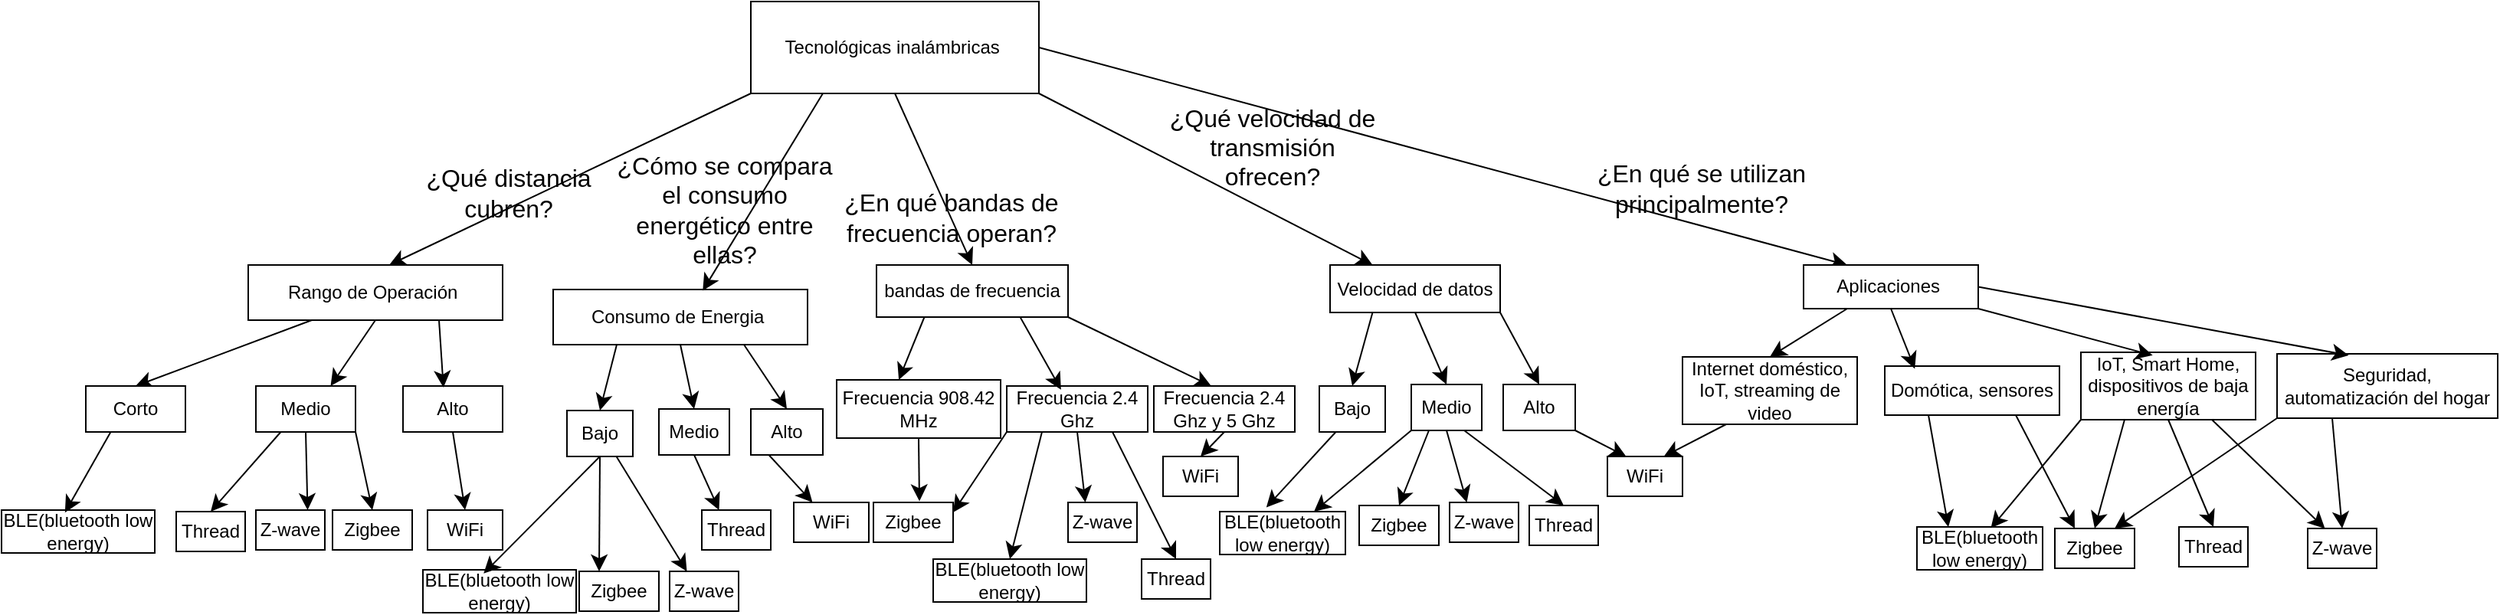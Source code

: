 <mxfile version="24.7.6">
  <diagram name="Página-1" id="nQ5frLMZB072RI-RVfBC">
    <mxGraphModel dx="2035" dy="1114" grid="0" gridSize="10" guides="1" tooltips="1" connect="1" arrows="1" fold="1" page="0" pageScale="1" pageWidth="827" pageHeight="1169" math="0" shadow="0">
      <root>
        <mxCell id="0" />
        <mxCell id="1" parent="0" />
        <mxCell id="WZ__nqTGkrmHNu5aUQmP-93" style="edgeStyle=none;curved=1;rounded=0;orthogonalLoop=1;jettySize=auto;html=1;exitX=0.5;exitY=1;exitDx=0;exitDy=0;entryX=0.5;entryY=0;entryDx=0;entryDy=0;fontSize=12;startSize=8;endSize=8;" edge="1" parent="1" source="Y4OYe7Mp_iKTlkomWmUW-1" target="WZ__nqTGkrmHNu5aUQmP-92">
          <mxGeometry relative="1" as="geometry" />
        </mxCell>
        <mxCell id="WZ__nqTGkrmHNu5aUQmP-99" style="edgeStyle=none;curved=1;rounded=0;orthogonalLoop=1;jettySize=auto;html=1;exitX=1;exitY=1;exitDx=0;exitDy=0;entryX=0.25;entryY=0;entryDx=0;entryDy=0;fontSize=12;startSize=8;endSize=8;" edge="1" parent="1" source="Y4OYe7Mp_iKTlkomWmUW-1" target="WZ__nqTGkrmHNu5aUQmP-98">
          <mxGeometry relative="1" as="geometry" />
        </mxCell>
        <mxCell id="WZ__nqTGkrmHNu5aUQmP-136" style="edgeStyle=none;curved=1;rounded=0;orthogonalLoop=1;jettySize=auto;html=1;exitX=1;exitY=0.5;exitDx=0;exitDy=0;entryX=0.25;entryY=0;entryDx=0;entryDy=0;fontSize=12;startSize=8;endSize=8;" edge="1" parent="1" source="Y4OYe7Mp_iKTlkomWmUW-1" target="WZ__nqTGkrmHNu5aUQmP-135">
          <mxGeometry relative="1" as="geometry" />
        </mxCell>
        <mxCell id="Y4OYe7Mp_iKTlkomWmUW-1" value="Tecnológicas inalámbricas&amp;nbsp;" style="rounded=0;whiteSpace=wrap;html=1;" parent="1" vertex="1">
          <mxGeometry x="-16" y="-101" width="188" height="60" as="geometry" />
        </mxCell>
        <mxCell id="WZ__nqTGkrmHNu5aUQmP-78" style="edgeStyle=none;curved=1;rounded=0;orthogonalLoop=1;jettySize=auto;html=1;exitX=0.25;exitY=1;exitDx=0;exitDy=0;entryX=0.5;entryY=0;entryDx=0;entryDy=0;fontSize=12;startSize=8;endSize=8;" edge="1" parent="1" source="Y4OYe7Mp_iKTlkomWmUW-15" target="WZ__nqTGkrmHNu5aUQmP-75">
          <mxGeometry relative="1" as="geometry" />
        </mxCell>
        <mxCell id="WZ__nqTGkrmHNu5aUQmP-79" style="edgeStyle=none;curved=1;rounded=0;orthogonalLoop=1;jettySize=auto;html=1;exitX=0.5;exitY=1;exitDx=0;exitDy=0;entryX=0.5;entryY=0;entryDx=0;entryDy=0;fontSize=12;startSize=8;endSize=8;" edge="1" parent="1" source="Y4OYe7Mp_iKTlkomWmUW-15" target="WZ__nqTGkrmHNu5aUQmP-76">
          <mxGeometry relative="1" as="geometry" />
        </mxCell>
        <mxCell id="WZ__nqTGkrmHNu5aUQmP-80" style="edgeStyle=none;curved=1;rounded=0;orthogonalLoop=1;jettySize=auto;html=1;exitX=0.75;exitY=1;exitDx=0;exitDy=0;entryX=0.5;entryY=0;entryDx=0;entryDy=0;fontSize=12;startSize=8;endSize=8;" edge="1" parent="1" source="Y4OYe7Mp_iKTlkomWmUW-15" target="WZ__nqTGkrmHNu5aUQmP-77">
          <mxGeometry relative="1" as="geometry" />
        </mxCell>
        <mxCell id="Y4OYe7Mp_iKTlkomWmUW-15" value="Consumo de Energia&amp;nbsp;" style="rounded=0;whiteSpace=wrap;html=1;" parent="1" vertex="1">
          <mxGeometry x="-145" y="87" width="166" height="36" as="geometry" />
        </mxCell>
        <mxCell id="WZ__nqTGkrmHNu5aUQmP-62" style="edgeStyle=none;curved=1;rounded=0;orthogonalLoop=1;jettySize=auto;html=1;exitX=0.25;exitY=1;exitDx=0;exitDy=0;entryX=0.5;entryY=0;entryDx=0;entryDy=0;fontSize=12;startSize=8;endSize=8;" edge="1" parent="1" source="WZ__nqTGkrmHNu5aUQmP-30" target="WZ__nqTGkrmHNu5aUQmP-58">
          <mxGeometry relative="1" as="geometry" />
        </mxCell>
        <mxCell id="WZ__nqTGkrmHNu5aUQmP-63" style="edgeStyle=none;curved=1;rounded=0;orthogonalLoop=1;jettySize=auto;html=1;exitX=0.5;exitY=1;exitDx=0;exitDy=0;entryX=0.75;entryY=0;entryDx=0;entryDy=0;fontSize=12;startSize=8;endSize=8;" edge="1" parent="1" source="WZ__nqTGkrmHNu5aUQmP-30" target="WZ__nqTGkrmHNu5aUQmP-59">
          <mxGeometry relative="1" as="geometry" />
        </mxCell>
        <mxCell id="WZ__nqTGkrmHNu5aUQmP-30" value="Rango de Operación&amp;nbsp;" style="rounded=0;whiteSpace=wrap;html=1;" vertex="1" parent="1">
          <mxGeometry x="-344" y="71" width="166" height="36" as="geometry" />
        </mxCell>
        <mxCell id="WZ__nqTGkrmHNu5aUQmP-45" style="edgeStyle=none;curved=1;rounded=0;orthogonalLoop=1;jettySize=auto;html=1;exitX=0;exitY=1;exitDx=0;exitDy=0;entryX=0.554;entryY=0;entryDx=0;entryDy=0;entryPerimeter=0;fontSize=12;startSize=8;endSize=8;" edge="1" parent="1" source="Y4OYe7Mp_iKTlkomWmUW-1" target="WZ__nqTGkrmHNu5aUQmP-30">
          <mxGeometry relative="1" as="geometry" />
        </mxCell>
        <mxCell id="WZ__nqTGkrmHNu5aUQmP-46" style="edgeStyle=none;curved=1;rounded=0;orthogonalLoop=1;jettySize=auto;html=1;exitX=0.25;exitY=1;exitDx=0;exitDy=0;entryX=0.588;entryY=0.022;entryDx=0;entryDy=0;entryPerimeter=0;fontSize=12;startSize=8;endSize=8;" edge="1" parent="1" source="Y4OYe7Mp_iKTlkomWmUW-1" target="Y4OYe7Mp_iKTlkomWmUW-15">
          <mxGeometry relative="1" as="geometry" />
        </mxCell>
        <mxCell id="WZ__nqTGkrmHNu5aUQmP-114" style="edgeStyle=none;curved=1;rounded=0;orthogonalLoop=1;jettySize=auto;html=1;exitX=0.25;exitY=1;exitDx=0;exitDy=0;entryX=0.5;entryY=0;entryDx=0;entryDy=0;fontSize=12;startSize=8;endSize=8;" edge="1" parent="1" source="WZ__nqTGkrmHNu5aUQmP-49" target="WZ__nqTGkrmHNu5aUQmP-111">
          <mxGeometry relative="1" as="geometry" />
        </mxCell>
        <mxCell id="WZ__nqTGkrmHNu5aUQmP-115" style="edgeStyle=none;curved=1;rounded=0;orthogonalLoop=1;jettySize=auto;html=1;exitX=0.5;exitY=1;exitDx=0;exitDy=0;entryX=0.25;entryY=0;entryDx=0;entryDy=0;fontSize=12;startSize=8;endSize=8;" edge="1" parent="1" source="WZ__nqTGkrmHNu5aUQmP-49" target="WZ__nqTGkrmHNu5aUQmP-109">
          <mxGeometry relative="1" as="geometry" />
        </mxCell>
        <mxCell id="WZ__nqTGkrmHNu5aUQmP-116" style="edgeStyle=none;curved=1;rounded=0;orthogonalLoop=1;jettySize=auto;html=1;exitX=0.75;exitY=1;exitDx=0;exitDy=0;entryX=0.5;entryY=0;entryDx=0;entryDy=0;fontSize=12;startSize=8;endSize=8;" edge="1" parent="1" source="WZ__nqTGkrmHNu5aUQmP-49" target="WZ__nqTGkrmHNu5aUQmP-110">
          <mxGeometry relative="1" as="geometry" />
        </mxCell>
        <mxCell id="WZ__nqTGkrmHNu5aUQmP-161" style="edgeStyle=none;curved=1;rounded=0;orthogonalLoop=1;jettySize=auto;html=1;exitX=0;exitY=1;exitDx=0;exitDy=0;entryX=1;entryY=0.25;entryDx=0;entryDy=0;fontSize=12;startSize=8;endSize=8;" edge="1" parent="1" source="WZ__nqTGkrmHNu5aUQmP-49" target="WZ__nqTGkrmHNu5aUQmP-108">
          <mxGeometry relative="1" as="geometry" />
        </mxCell>
        <mxCell id="WZ__nqTGkrmHNu5aUQmP-49" value="Frecuencia 2.4 Ghz" style="rounded=0;whiteSpace=wrap;html=1;" vertex="1" parent="1">
          <mxGeometry x="151" y="150" width="92" height="30" as="geometry" />
        </mxCell>
        <mxCell id="WZ__nqTGkrmHNu5aUQmP-113" style="edgeStyle=none;curved=1;rounded=0;orthogonalLoop=1;jettySize=auto;html=1;exitX=0.5;exitY=1;exitDx=0;exitDy=0;fontSize=12;startSize=8;endSize=8;" edge="1" parent="1" source="WZ__nqTGkrmHNu5aUQmP-50">
          <mxGeometry relative="1" as="geometry">
            <mxPoint x="94" y="225.2" as="targetPoint" />
          </mxGeometry>
        </mxCell>
        <mxCell id="WZ__nqTGkrmHNu5aUQmP-50" value="Frecuencia&amp;nbsp;908.42 MHz" style="rounded=0;whiteSpace=wrap;html=1;" vertex="1" parent="1">
          <mxGeometry x="40" y="146" width="107" height="38" as="geometry" />
        </mxCell>
        <mxCell id="WZ__nqTGkrmHNu5aUQmP-58" value="Corto" style="rounded=0;whiteSpace=wrap;html=1;" vertex="1" parent="1">
          <mxGeometry x="-450" y="150" width="65" height="30" as="geometry" />
        </mxCell>
        <mxCell id="WZ__nqTGkrmHNu5aUQmP-71" style="edgeStyle=none;curved=1;rounded=0;orthogonalLoop=1;jettySize=auto;html=1;exitX=0.25;exitY=1;exitDx=0;exitDy=0;entryX=0.5;entryY=0;entryDx=0;entryDy=0;fontSize=12;startSize=8;endSize=8;" edge="1" parent="1" source="WZ__nqTGkrmHNu5aUQmP-59" target="WZ__nqTGkrmHNu5aUQmP-68">
          <mxGeometry relative="1" as="geometry" />
        </mxCell>
        <mxCell id="WZ__nqTGkrmHNu5aUQmP-72" style="edgeStyle=none;curved=1;rounded=0;orthogonalLoop=1;jettySize=auto;html=1;exitX=0.5;exitY=1;exitDx=0;exitDy=0;entryX=0.75;entryY=0;entryDx=0;entryDy=0;fontSize=12;startSize=8;endSize=8;" edge="1" parent="1" source="WZ__nqTGkrmHNu5aUQmP-59" target="WZ__nqTGkrmHNu5aUQmP-67">
          <mxGeometry relative="1" as="geometry" />
        </mxCell>
        <mxCell id="WZ__nqTGkrmHNu5aUQmP-73" style="edgeStyle=none;curved=1;rounded=0;orthogonalLoop=1;jettySize=auto;html=1;exitX=1;exitY=1;exitDx=0;exitDy=0;entryX=0.5;entryY=0;entryDx=0;entryDy=0;fontSize=12;startSize=8;endSize=8;" edge="1" parent="1" source="WZ__nqTGkrmHNu5aUQmP-59" target="WZ__nqTGkrmHNu5aUQmP-66">
          <mxGeometry relative="1" as="geometry" />
        </mxCell>
        <mxCell id="WZ__nqTGkrmHNu5aUQmP-59" value="Medio" style="rounded=0;whiteSpace=wrap;html=1;" vertex="1" parent="1">
          <mxGeometry x="-339" y="150" width="65" height="30" as="geometry" />
        </mxCell>
        <mxCell id="WZ__nqTGkrmHNu5aUQmP-74" style="edgeStyle=none;curved=1;rounded=0;orthogonalLoop=1;jettySize=auto;html=1;exitX=0.5;exitY=1;exitDx=0;exitDy=0;entryX=0.5;entryY=0;entryDx=0;entryDy=0;fontSize=12;startSize=8;endSize=8;" edge="1" parent="1" source="WZ__nqTGkrmHNu5aUQmP-61" target="WZ__nqTGkrmHNu5aUQmP-65">
          <mxGeometry relative="1" as="geometry" />
        </mxCell>
        <mxCell id="WZ__nqTGkrmHNu5aUQmP-61" value="Alto" style="rounded=0;whiteSpace=wrap;html=1;" vertex="1" parent="1">
          <mxGeometry x="-243" y="150" width="65" height="30" as="geometry" />
        </mxCell>
        <mxCell id="WZ__nqTGkrmHNu5aUQmP-64" style="edgeStyle=none;curved=1;rounded=0;orthogonalLoop=1;jettySize=auto;html=1;exitX=0.75;exitY=1;exitDx=0;exitDy=0;entryX=0.406;entryY=0.033;entryDx=0;entryDy=0;entryPerimeter=0;fontSize=12;startSize=8;endSize=8;" edge="1" parent="1" source="WZ__nqTGkrmHNu5aUQmP-30" target="WZ__nqTGkrmHNu5aUQmP-61">
          <mxGeometry relative="1" as="geometry" />
        </mxCell>
        <mxCell id="WZ__nqTGkrmHNu5aUQmP-65" value="WiFi" style="rounded=0;whiteSpace=wrap;html=1;" vertex="1" parent="1">
          <mxGeometry x="-227" y="231" width="49" height="26" as="geometry" />
        </mxCell>
        <mxCell id="WZ__nqTGkrmHNu5aUQmP-66" value="Zigbee" style="rounded=0;whiteSpace=wrap;html=1;" vertex="1" parent="1">
          <mxGeometry x="-289" y="231" width="52" height="26" as="geometry" />
        </mxCell>
        <mxCell id="WZ__nqTGkrmHNu5aUQmP-67" value="Z-wave" style="rounded=0;whiteSpace=wrap;html=1;" vertex="1" parent="1">
          <mxGeometry x="-339" y="231" width="45" height="26" as="geometry" />
        </mxCell>
        <mxCell id="WZ__nqTGkrmHNu5aUQmP-68" value="Thread" style="rounded=0;whiteSpace=wrap;html=1;" vertex="1" parent="1">
          <mxGeometry x="-391" y="232" width="45" height="26" as="geometry" />
        </mxCell>
        <mxCell id="WZ__nqTGkrmHNu5aUQmP-69" value="BLE(bluetooth low energy)" style="rounded=0;whiteSpace=wrap;html=1;" vertex="1" parent="1">
          <mxGeometry x="-505" y="231" width="100" height="28" as="geometry" />
        </mxCell>
        <mxCell id="WZ__nqTGkrmHNu5aUQmP-70" style="edgeStyle=none;curved=1;rounded=0;orthogonalLoop=1;jettySize=auto;html=1;exitX=0.25;exitY=1;exitDx=0;exitDy=0;entryX=0.414;entryY=0.057;entryDx=0;entryDy=0;entryPerimeter=0;fontSize=12;startSize=8;endSize=8;" edge="1" parent="1" source="WZ__nqTGkrmHNu5aUQmP-58" target="WZ__nqTGkrmHNu5aUQmP-69">
          <mxGeometry relative="1" as="geometry" />
        </mxCell>
        <mxCell id="WZ__nqTGkrmHNu5aUQmP-87" style="edgeStyle=none;curved=1;rounded=0;orthogonalLoop=1;jettySize=auto;html=1;exitX=0.5;exitY=1;exitDx=0;exitDy=0;entryX=0.25;entryY=0;entryDx=0;entryDy=0;fontSize=12;startSize=8;endSize=8;" edge="1" parent="1" source="WZ__nqTGkrmHNu5aUQmP-75" target="WZ__nqTGkrmHNu5aUQmP-82">
          <mxGeometry relative="1" as="geometry" />
        </mxCell>
        <mxCell id="WZ__nqTGkrmHNu5aUQmP-90" style="edgeStyle=none;curved=1;rounded=0;orthogonalLoop=1;jettySize=auto;html=1;exitX=0.75;exitY=1;exitDx=0;exitDy=0;entryX=0.25;entryY=0;entryDx=0;entryDy=0;fontSize=12;startSize=8;endSize=8;" edge="1" parent="1" source="WZ__nqTGkrmHNu5aUQmP-75" target="WZ__nqTGkrmHNu5aUQmP-83">
          <mxGeometry relative="1" as="geometry" />
        </mxCell>
        <mxCell id="WZ__nqTGkrmHNu5aUQmP-75" value="Bajo" style="rounded=0;whiteSpace=wrap;html=1;" vertex="1" parent="1">
          <mxGeometry x="-136" y="166" width="43" height="30" as="geometry" />
        </mxCell>
        <mxCell id="WZ__nqTGkrmHNu5aUQmP-89" style="edgeStyle=none;curved=1;rounded=0;orthogonalLoop=1;jettySize=auto;html=1;exitX=0.5;exitY=1;exitDx=0;exitDy=0;entryX=0.25;entryY=0;entryDx=0;entryDy=0;fontSize=12;startSize=8;endSize=8;" edge="1" parent="1" source="WZ__nqTGkrmHNu5aUQmP-76" target="WZ__nqTGkrmHNu5aUQmP-84">
          <mxGeometry relative="1" as="geometry" />
        </mxCell>
        <mxCell id="WZ__nqTGkrmHNu5aUQmP-76" value="Medio" style="rounded=0;whiteSpace=wrap;html=1;" vertex="1" parent="1">
          <mxGeometry x="-76" y="165" width="46" height="30" as="geometry" />
        </mxCell>
        <mxCell id="WZ__nqTGkrmHNu5aUQmP-88" style="edgeStyle=none;curved=1;rounded=0;orthogonalLoop=1;jettySize=auto;html=1;exitX=0.25;exitY=1;exitDx=0;exitDy=0;entryX=0.25;entryY=0;entryDx=0;entryDy=0;fontSize=12;startSize=8;endSize=8;" edge="1" parent="1" source="WZ__nqTGkrmHNu5aUQmP-77" target="WZ__nqTGkrmHNu5aUQmP-81">
          <mxGeometry relative="1" as="geometry" />
        </mxCell>
        <mxCell id="WZ__nqTGkrmHNu5aUQmP-77" value="Alto" style="rounded=0;whiteSpace=wrap;html=1;" vertex="1" parent="1">
          <mxGeometry x="-16" y="165" width="47" height="30" as="geometry" />
        </mxCell>
        <mxCell id="WZ__nqTGkrmHNu5aUQmP-81" value="WiFi" style="rounded=0;whiteSpace=wrap;html=1;" vertex="1" parent="1">
          <mxGeometry x="12" y="226" width="49" height="26" as="geometry" />
        </mxCell>
        <mxCell id="WZ__nqTGkrmHNu5aUQmP-82" value="Zigbee" style="rounded=0;whiteSpace=wrap;html=1;" vertex="1" parent="1">
          <mxGeometry x="-128" y="271" width="52" height="26" as="geometry" />
        </mxCell>
        <mxCell id="WZ__nqTGkrmHNu5aUQmP-83" value="Z-wave" style="rounded=0;whiteSpace=wrap;html=1;" vertex="1" parent="1">
          <mxGeometry x="-69" y="271" width="45" height="26" as="geometry" />
        </mxCell>
        <mxCell id="WZ__nqTGkrmHNu5aUQmP-84" value="Thread" style="rounded=0;whiteSpace=wrap;html=1;" vertex="1" parent="1">
          <mxGeometry x="-48" y="231" width="45" height="26" as="geometry" />
        </mxCell>
        <mxCell id="WZ__nqTGkrmHNu5aUQmP-85" value="BLE(bluetooth low energy)" style="rounded=0;whiteSpace=wrap;html=1;" vertex="1" parent="1">
          <mxGeometry x="-230" y="270" width="100" height="28" as="geometry" />
        </mxCell>
        <mxCell id="WZ__nqTGkrmHNu5aUQmP-86" style="edgeStyle=none;curved=1;rounded=0;orthogonalLoop=1;jettySize=auto;html=1;exitX=0.5;exitY=1;exitDx=0;exitDy=0;entryX=0.396;entryY=0.086;entryDx=0;entryDy=0;entryPerimeter=0;fontSize=12;startSize=8;endSize=8;" edge="1" parent="1" source="WZ__nqTGkrmHNu5aUQmP-75" target="WZ__nqTGkrmHNu5aUQmP-85">
          <mxGeometry relative="1" as="geometry" />
        </mxCell>
        <mxCell id="WZ__nqTGkrmHNu5aUQmP-92" value="bandas de frecuencia" style="rounded=0;whiteSpace=wrap;html=1;" vertex="1" parent="1">
          <mxGeometry x="66" y="71" width="125" height="34" as="geometry" />
        </mxCell>
        <mxCell id="WZ__nqTGkrmHNu5aUQmP-94" style="edgeStyle=none;curved=1;rounded=0;orthogonalLoop=1;jettySize=auto;html=1;exitX=0.25;exitY=1;exitDx=0;exitDy=0;entryX=0.379;entryY=0;entryDx=0;entryDy=0;entryPerimeter=0;fontSize=12;startSize=8;endSize=8;" edge="1" parent="1" source="WZ__nqTGkrmHNu5aUQmP-92" target="WZ__nqTGkrmHNu5aUQmP-50">
          <mxGeometry relative="1" as="geometry" />
        </mxCell>
        <mxCell id="WZ__nqTGkrmHNu5aUQmP-95" style="edgeStyle=none;curved=1;rounded=0;orthogonalLoop=1;jettySize=auto;html=1;exitX=0.75;exitY=1;exitDx=0;exitDy=0;entryX=0.385;entryY=0.08;entryDx=0;entryDy=0;entryPerimeter=0;fontSize=12;startSize=8;endSize=8;" edge="1" parent="1" source="WZ__nqTGkrmHNu5aUQmP-92" target="WZ__nqTGkrmHNu5aUQmP-49">
          <mxGeometry relative="1" as="geometry" />
        </mxCell>
        <mxCell id="WZ__nqTGkrmHNu5aUQmP-117" style="edgeStyle=none;curved=1;rounded=0;orthogonalLoop=1;jettySize=auto;html=1;exitX=0.5;exitY=1;exitDx=0;exitDy=0;entryX=0.5;entryY=0;entryDx=0;entryDy=0;fontSize=12;startSize=8;endSize=8;" edge="1" parent="1" source="WZ__nqTGkrmHNu5aUQmP-96" target="WZ__nqTGkrmHNu5aUQmP-107">
          <mxGeometry relative="1" as="geometry" />
        </mxCell>
        <mxCell id="WZ__nqTGkrmHNu5aUQmP-96" value="Frecuencia 2.4 Ghz y 5 Ghz" style="rounded=0;whiteSpace=wrap;html=1;" vertex="1" parent="1">
          <mxGeometry x="247" y="150" width="92" height="30" as="geometry" />
        </mxCell>
        <mxCell id="WZ__nqTGkrmHNu5aUQmP-97" style="edgeStyle=none;curved=1;rounded=0;orthogonalLoop=1;jettySize=auto;html=1;exitX=1;exitY=1;exitDx=0;exitDy=0;entryX=0.407;entryY=0;entryDx=0;entryDy=0;entryPerimeter=0;fontSize=12;startSize=8;endSize=8;" edge="1" parent="1" source="WZ__nqTGkrmHNu5aUQmP-92" target="WZ__nqTGkrmHNu5aUQmP-96">
          <mxGeometry relative="1" as="geometry" />
        </mxCell>
        <mxCell id="WZ__nqTGkrmHNu5aUQmP-103" style="edgeStyle=none;curved=1;rounded=0;orthogonalLoop=1;jettySize=auto;html=1;exitX=0.25;exitY=1;exitDx=0;exitDy=0;entryX=0.5;entryY=0;entryDx=0;entryDy=0;fontSize=12;startSize=8;endSize=8;" edge="1" parent="1" source="WZ__nqTGkrmHNu5aUQmP-98" target="WZ__nqTGkrmHNu5aUQmP-100">
          <mxGeometry relative="1" as="geometry" />
        </mxCell>
        <mxCell id="WZ__nqTGkrmHNu5aUQmP-104" style="edgeStyle=none;curved=1;rounded=0;orthogonalLoop=1;jettySize=auto;html=1;exitX=0.5;exitY=1;exitDx=0;exitDy=0;entryX=0.5;entryY=0;entryDx=0;entryDy=0;fontSize=12;startSize=8;endSize=8;" edge="1" parent="1" source="WZ__nqTGkrmHNu5aUQmP-98" target="WZ__nqTGkrmHNu5aUQmP-101">
          <mxGeometry relative="1" as="geometry" />
        </mxCell>
        <mxCell id="WZ__nqTGkrmHNu5aUQmP-105" style="edgeStyle=none;curved=1;rounded=0;orthogonalLoop=1;jettySize=auto;html=1;exitX=1;exitY=1;exitDx=0;exitDy=0;entryX=0.5;entryY=0;entryDx=0;entryDy=0;fontSize=12;startSize=8;endSize=8;" edge="1" parent="1" source="WZ__nqTGkrmHNu5aUQmP-98" target="WZ__nqTGkrmHNu5aUQmP-102">
          <mxGeometry relative="1" as="geometry" />
        </mxCell>
        <mxCell id="WZ__nqTGkrmHNu5aUQmP-98" value="Velocidad de datos" style="rounded=0;whiteSpace=wrap;html=1;" vertex="1" parent="1">
          <mxGeometry x="362" y="71" width="111" height="31" as="geometry" />
        </mxCell>
        <mxCell id="WZ__nqTGkrmHNu5aUQmP-100" value="Bajo" style="rounded=0;whiteSpace=wrap;html=1;" vertex="1" parent="1">
          <mxGeometry x="355" y="150" width="43" height="30" as="geometry" />
        </mxCell>
        <mxCell id="WZ__nqTGkrmHNu5aUQmP-123" style="edgeStyle=none;curved=1;rounded=0;orthogonalLoop=1;jettySize=auto;html=1;exitX=0.25;exitY=1;exitDx=0;exitDy=0;entryX=0.5;entryY=0;entryDx=0;entryDy=0;fontSize=12;startSize=8;endSize=8;" edge="1" parent="1" source="WZ__nqTGkrmHNu5aUQmP-101" target="WZ__nqTGkrmHNu5aUQmP-119">
          <mxGeometry relative="1" as="geometry" />
        </mxCell>
        <mxCell id="WZ__nqTGkrmHNu5aUQmP-124" style="edgeStyle=none;curved=1;rounded=0;orthogonalLoop=1;jettySize=auto;html=1;exitX=0.5;exitY=1;exitDx=0;exitDy=0;entryX=0.25;entryY=0;entryDx=0;entryDy=0;fontSize=12;startSize=8;endSize=8;" edge="1" parent="1" source="WZ__nqTGkrmHNu5aUQmP-101" target="WZ__nqTGkrmHNu5aUQmP-120">
          <mxGeometry relative="1" as="geometry" />
        </mxCell>
        <mxCell id="WZ__nqTGkrmHNu5aUQmP-125" style="edgeStyle=none;curved=1;rounded=0;orthogonalLoop=1;jettySize=auto;html=1;exitX=0.75;exitY=1;exitDx=0;exitDy=0;entryX=0.5;entryY=0;entryDx=0;entryDy=0;fontSize=12;startSize=8;endSize=8;" edge="1" parent="1" source="WZ__nqTGkrmHNu5aUQmP-101" target="WZ__nqTGkrmHNu5aUQmP-121">
          <mxGeometry relative="1" as="geometry" />
        </mxCell>
        <mxCell id="WZ__nqTGkrmHNu5aUQmP-128" style="edgeStyle=none;curved=1;rounded=0;orthogonalLoop=1;jettySize=auto;html=1;exitX=0;exitY=1;exitDx=0;exitDy=0;entryX=0.75;entryY=0;entryDx=0;entryDy=0;fontSize=12;startSize=8;endSize=8;" edge="1" parent="1" source="WZ__nqTGkrmHNu5aUQmP-101" target="WZ__nqTGkrmHNu5aUQmP-122">
          <mxGeometry relative="1" as="geometry" />
        </mxCell>
        <mxCell id="WZ__nqTGkrmHNu5aUQmP-101" value="Medio" style="rounded=0;whiteSpace=wrap;html=1;" vertex="1" parent="1">
          <mxGeometry x="415" y="149" width="46" height="30" as="geometry" />
        </mxCell>
        <mxCell id="WZ__nqTGkrmHNu5aUQmP-126" style="edgeStyle=none;curved=1;rounded=0;orthogonalLoop=1;jettySize=auto;html=1;exitX=1;exitY=1;exitDx=0;exitDy=0;entryX=0.25;entryY=0;entryDx=0;entryDy=0;fontSize=12;startSize=8;endSize=8;" edge="1" parent="1" source="WZ__nqTGkrmHNu5aUQmP-102" target="WZ__nqTGkrmHNu5aUQmP-118">
          <mxGeometry relative="1" as="geometry" />
        </mxCell>
        <mxCell id="WZ__nqTGkrmHNu5aUQmP-102" value="Alto" style="rounded=0;whiteSpace=wrap;html=1;" vertex="1" parent="1">
          <mxGeometry x="475" y="149" width="47" height="30" as="geometry" />
        </mxCell>
        <mxCell id="WZ__nqTGkrmHNu5aUQmP-107" value="WiFi" style="rounded=0;whiteSpace=wrap;html=1;" vertex="1" parent="1">
          <mxGeometry x="253" y="196" width="49" height="26" as="geometry" />
        </mxCell>
        <mxCell id="WZ__nqTGkrmHNu5aUQmP-108" value="Zigbee" style="rounded=0;whiteSpace=wrap;html=1;" vertex="1" parent="1">
          <mxGeometry x="64" y="226" width="52" height="26" as="geometry" />
        </mxCell>
        <mxCell id="WZ__nqTGkrmHNu5aUQmP-109" value="Z-wave" style="rounded=0;whiteSpace=wrap;html=1;" vertex="1" parent="1">
          <mxGeometry x="191" y="226" width="45" height="26" as="geometry" />
        </mxCell>
        <mxCell id="WZ__nqTGkrmHNu5aUQmP-110" value="Thread" style="rounded=0;whiteSpace=wrap;html=1;" vertex="1" parent="1">
          <mxGeometry x="239" y="263" width="45" height="26" as="geometry" />
        </mxCell>
        <mxCell id="WZ__nqTGkrmHNu5aUQmP-111" value="BLE(bluetooth low energy)" style="rounded=0;whiteSpace=wrap;html=1;" vertex="1" parent="1">
          <mxGeometry x="103" y="263" width="100" height="28" as="geometry" />
        </mxCell>
        <mxCell id="WZ__nqTGkrmHNu5aUQmP-118" value="WiFi" style="rounded=0;whiteSpace=wrap;html=1;" vertex="1" parent="1">
          <mxGeometry x="543" y="196" width="49" height="26" as="geometry" />
        </mxCell>
        <mxCell id="WZ__nqTGkrmHNu5aUQmP-119" value="Zigbee" style="rounded=0;whiteSpace=wrap;html=1;" vertex="1" parent="1">
          <mxGeometry x="381" y="228" width="52" height="26" as="geometry" />
        </mxCell>
        <mxCell id="WZ__nqTGkrmHNu5aUQmP-120" value="Z-wave" style="rounded=0;whiteSpace=wrap;html=1;" vertex="1" parent="1">
          <mxGeometry x="440" y="226" width="45" height="26" as="geometry" />
        </mxCell>
        <mxCell id="WZ__nqTGkrmHNu5aUQmP-121" value="Thread" style="rounded=0;whiteSpace=wrap;html=1;" vertex="1" parent="1">
          <mxGeometry x="492" y="228" width="45" height="26" as="geometry" />
        </mxCell>
        <mxCell id="WZ__nqTGkrmHNu5aUQmP-122" value="BLE(bluetooth low energy)" style="rounded=0;whiteSpace=wrap;html=1;" vertex="1" parent="1">
          <mxGeometry x="290" y="232" width="82" height="28" as="geometry" />
        </mxCell>
        <mxCell id="WZ__nqTGkrmHNu5aUQmP-127" style="edgeStyle=none;curved=1;rounded=0;orthogonalLoop=1;jettySize=auto;html=1;exitX=0.25;exitY=1;exitDx=0;exitDy=0;entryX=0.371;entryY=-0.1;entryDx=0;entryDy=0;entryPerimeter=0;fontSize=12;startSize=8;endSize=8;" edge="1" parent="1" source="WZ__nqTGkrmHNu5aUQmP-100" target="WZ__nqTGkrmHNu5aUQmP-122">
          <mxGeometry relative="1" as="geometry" />
        </mxCell>
        <mxCell id="WZ__nqTGkrmHNu5aUQmP-129" value="¿Qué distancia cubren?" style="text;html=1;align=center;verticalAlign=middle;whiteSpace=wrap;rounded=0;fontSize=16;" vertex="1" parent="1">
          <mxGeometry x="-230" y="9" width="112" height="30" as="geometry" />
        </mxCell>
        <mxCell id="WZ__nqTGkrmHNu5aUQmP-130" value=" ¿En qué bandas de frecuencia operan?" style="text;html=1;align=center;verticalAlign=middle;whiteSpace=wrap;rounded=0;fontSize=16;" vertex="1" parent="1">
          <mxGeometry x="18" y="25" width="194" height="30" as="geometry" />
        </mxCell>
        <mxCell id="WZ__nqTGkrmHNu5aUQmP-131" value="¿Cómo se compara el consumo energético entre ellas?" style="text;html=1;align=center;verticalAlign=middle;whiteSpace=wrap;rounded=0;fontSize=16;" vertex="1" parent="1">
          <mxGeometry x="-109" y="20" width="152" height="30" as="geometry" />
        </mxCell>
        <mxCell id="WZ__nqTGkrmHNu5aUQmP-132" value=" ¿Qué velocidad de transmisión ofrecen?" style="text;html=1;align=center;verticalAlign=middle;whiteSpace=wrap;rounded=0;fontSize=16;" vertex="1" parent="1">
          <mxGeometry x="253" y="-21" width="143" height="30" as="geometry" />
        </mxCell>
        <mxCell id="WZ__nqTGkrmHNu5aUQmP-134" value="¿En qué se utilizan principalmente?" style="text;html=1;align=center;verticalAlign=middle;whiteSpace=wrap;rounded=0;fontSize=16;" vertex="1" parent="1">
          <mxGeometry x="522" y="6" width="165" height="30" as="geometry" />
        </mxCell>
        <mxCell id="WZ__nqTGkrmHNu5aUQmP-143" style="edgeStyle=none;curved=1;rounded=0;orthogonalLoop=1;jettySize=auto;html=1;exitX=0.25;exitY=1;exitDx=0;exitDy=0;entryX=0.5;entryY=0;entryDx=0;entryDy=0;fontSize=12;startSize=8;endSize=8;" edge="1" parent="1" source="WZ__nqTGkrmHNu5aUQmP-135" target="WZ__nqTGkrmHNu5aUQmP-138">
          <mxGeometry relative="1" as="geometry" />
        </mxCell>
        <mxCell id="WZ__nqTGkrmHNu5aUQmP-135" value="Aplicaciones&amp;nbsp;" style="rounded=0;whiteSpace=wrap;html=1;" vertex="1" parent="1">
          <mxGeometry x="671" y="71" width="114" height="28.5" as="geometry" />
        </mxCell>
        <mxCell id="WZ__nqTGkrmHNu5aUQmP-152" style="edgeStyle=none;curved=1;rounded=0;orthogonalLoop=1;jettySize=auto;html=1;exitX=0.25;exitY=1;exitDx=0;exitDy=0;entryX=0.75;entryY=0;entryDx=0;entryDy=0;fontSize=12;startSize=8;endSize=8;" edge="1" parent="1" source="WZ__nqTGkrmHNu5aUQmP-138" target="WZ__nqTGkrmHNu5aUQmP-118">
          <mxGeometry relative="1" as="geometry" />
        </mxCell>
        <mxCell id="WZ__nqTGkrmHNu5aUQmP-138" value=" Internet doméstico, IoT, streaming de video" style="rounded=0;whiteSpace=wrap;html=1;" vertex="1" parent="1">
          <mxGeometry x="592" y="131" width="114" height="44" as="geometry" />
        </mxCell>
        <mxCell id="WZ__nqTGkrmHNu5aUQmP-158" style="edgeStyle=none;curved=1;rounded=0;orthogonalLoop=1;jettySize=auto;html=1;exitX=0.75;exitY=1;exitDx=0;exitDy=0;entryX=0.25;entryY=0;entryDx=0;entryDy=0;fontSize=12;startSize=8;endSize=8;" edge="1" parent="1" source="WZ__nqTGkrmHNu5aUQmP-140" target="WZ__nqTGkrmHNu5aUQmP-148">
          <mxGeometry relative="1" as="geometry" />
        </mxCell>
        <mxCell id="WZ__nqTGkrmHNu5aUQmP-159" style="edgeStyle=none;curved=1;rounded=0;orthogonalLoop=1;jettySize=auto;html=1;exitX=0.25;exitY=1;exitDx=0;exitDy=0;entryX=0.25;entryY=0;entryDx=0;entryDy=0;fontSize=12;startSize=8;endSize=8;" edge="1" parent="1" source="WZ__nqTGkrmHNu5aUQmP-140" target="WZ__nqTGkrmHNu5aUQmP-151">
          <mxGeometry relative="1" as="geometry" />
        </mxCell>
        <mxCell id="WZ__nqTGkrmHNu5aUQmP-140" value="Domótica, sensores" style="rounded=0;whiteSpace=wrap;html=1;" vertex="1" parent="1">
          <mxGeometry x="724" y="137" width="114" height="32" as="geometry" />
        </mxCell>
        <mxCell id="WZ__nqTGkrmHNu5aUQmP-155" style="edgeStyle=none;curved=1;rounded=0;orthogonalLoop=1;jettySize=auto;html=1;exitX=0.75;exitY=1;exitDx=0;exitDy=0;entryX=0.25;entryY=0;entryDx=0;entryDy=0;fontSize=12;startSize=8;endSize=8;" edge="1" parent="1" source="WZ__nqTGkrmHNu5aUQmP-141" target="WZ__nqTGkrmHNu5aUQmP-149">
          <mxGeometry relative="1" as="geometry" />
        </mxCell>
        <mxCell id="WZ__nqTGkrmHNu5aUQmP-156" style="edgeStyle=none;curved=1;rounded=0;orthogonalLoop=1;jettySize=auto;html=1;exitX=0.5;exitY=1;exitDx=0;exitDy=0;entryX=0.5;entryY=0;entryDx=0;entryDy=0;fontSize=12;startSize=8;endSize=8;" edge="1" parent="1" source="WZ__nqTGkrmHNu5aUQmP-141" target="WZ__nqTGkrmHNu5aUQmP-150">
          <mxGeometry relative="1" as="geometry" />
        </mxCell>
        <mxCell id="WZ__nqTGkrmHNu5aUQmP-157" style="edgeStyle=none;curved=1;rounded=0;orthogonalLoop=1;jettySize=auto;html=1;exitX=0.25;exitY=1;exitDx=0;exitDy=0;entryX=0.5;entryY=0;entryDx=0;entryDy=0;fontSize=12;startSize=8;endSize=8;" edge="1" parent="1" source="WZ__nqTGkrmHNu5aUQmP-141" target="WZ__nqTGkrmHNu5aUQmP-148">
          <mxGeometry relative="1" as="geometry" />
        </mxCell>
        <mxCell id="WZ__nqTGkrmHNu5aUQmP-141" value=" IoT, Smart Home, dispositivos de baja energía" style="rounded=0;whiteSpace=wrap;html=1;" vertex="1" parent="1">
          <mxGeometry x="852" y="128" width="114" height="44" as="geometry" />
        </mxCell>
        <mxCell id="WZ__nqTGkrmHNu5aUQmP-154" style="edgeStyle=none;curved=1;rounded=0;orthogonalLoop=1;jettySize=auto;html=1;exitX=0.25;exitY=1;exitDx=0;exitDy=0;entryX=0.5;entryY=0;entryDx=0;entryDy=0;fontSize=12;startSize=8;endSize=8;" edge="1" parent="1" source="WZ__nqTGkrmHNu5aUQmP-142" target="WZ__nqTGkrmHNu5aUQmP-149">
          <mxGeometry relative="1" as="geometry" />
        </mxCell>
        <mxCell id="WZ__nqTGkrmHNu5aUQmP-162" style="edgeStyle=none;curved=1;rounded=0;orthogonalLoop=1;jettySize=auto;html=1;exitX=0;exitY=1;exitDx=0;exitDy=0;entryX=0.75;entryY=0;entryDx=0;entryDy=0;fontSize=12;startSize=8;endSize=8;" edge="1" parent="1" source="WZ__nqTGkrmHNu5aUQmP-142" target="WZ__nqTGkrmHNu5aUQmP-148">
          <mxGeometry relative="1" as="geometry" />
        </mxCell>
        <mxCell id="WZ__nqTGkrmHNu5aUQmP-142" value="Seguridad, automatización del hogar" style="rounded=0;whiteSpace=wrap;html=1;" vertex="1" parent="1">
          <mxGeometry x="980" y="129" width="144" height="42" as="geometry" />
        </mxCell>
        <mxCell id="WZ__nqTGkrmHNu5aUQmP-144" style="edgeStyle=none;curved=1;rounded=0;orthogonalLoop=1;jettySize=auto;html=1;exitX=0.5;exitY=1;exitDx=0;exitDy=0;entryX=0.172;entryY=0.056;entryDx=0;entryDy=0;entryPerimeter=0;fontSize=12;startSize=8;endSize=8;" edge="1" parent="1" source="WZ__nqTGkrmHNu5aUQmP-135" target="WZ__nqTGkrmHNu5aUQmP-140">
          <mxGeometry relative="1" as="geometry" />
        </mxCell>
        <mxCell id="WZ__nqTGkrmHNu5aUQmP-145" style="edgeStyle=none;curved=1;rounded=0;orthogonalLoop=1;jettySize=auto;html=1;exitX=1;exitY=1;exitDx=0;exitDy=0;entryX=0.411;entryY=0.045;entryDx=0;entryDy=0;entryPerimeter=0;fontSize=12;startSize=8;endSize=8;" edge="1" parent="1" source="WZ__nqTGkrmHNu5aUQmP-135" target="WZ__nqTGkrmHNu5aUQmP-141">
          <mxGeometry relative="1" as="geometry" />
        </mxCell>
        <mxCell id="WZ__nqTGkrmHNu5aUQmP-146" style="edgeStyle=none;curved=1;rounded=0;orthogonalLoop=1;jettySize=auto;html=1;exitX=1;exitY=0.5;exitDx=0;exitDy=0;entryX=0.325;entryY=0.024;entryDx=0;entryDy=0;entryPerimeter=0;fontSize=12;startSize=8;endSize=8;" edge="1" parent="1" source="WZ__nqTGkrmHNu5aUQmP-135" target="WZ__nqTGkrmHNu5aUQmP-142">
          <mxGeometry relative="1" as="geometry" />
        </mxCell>
        <mxCell id="WZ__nqTGkrmHNu5aUQmP-148" value="Zigbee" style="rounded=0;whiteSpace=wrap;html=1;" vertex="1" parent="1">
          <mxGeometry x="835" y="243" width="52" height="26" as="geometry" />
        </mxCell>
        <mxCell id="WZ__nqTGkrmHNu5aUQmP-149" value="Z-wave" style="rounded=0;whiteSpace=wrap;html=1;" vertex="1" parent="1">
          <mxGeometry x="1000" y="243" width="45" height="26" as="geometry" />
        </mxCell>
        <mxCell id="WZ__nqTGkrmHNu5aUQmP-150" value="Thread" style="rounded=0;whiteSpace=wrap;html=1;" vertex="1" parent="1">
          <mxGeometry x="916" y="242" width="45" height="26" as="geometry" />
        </mxCell>
        <mxCell id="WZ__nqTGkrmHNu5aUQmP-151" value="BLE(bluetooth low energy)" style="rounded=0;whiteSpace=wrap;html=1;" vertex="1" parent="1">
          <mxGeometry x="745" y="242" width="82" height="28" as="geometry" />
        </mxCell>
        <mxCell id="WZ__nqTGkrmHNu5aUQmP-160" style="edgeStyle=none;curved=1;rounded=0;orthogonalLoop=1;jettySize=auto;html=1;exitX=0;exitY=1;exitDx=0;exitDy=0;entryX=0.588;entryY=0.029;entryDx=0;entryDy=0;entryPerimeter=0;fontSize=12;startSize=8;endSize=8;" edge="1" parent="1" source="WZ__nqTGkrmHNu5aUQmP-141" target="WZ__nqTGkrmHNu5aUQmP-151">
          <mxGeometry relative="1" as="geometry" />
        </mxCell>
      </root>
    </mxGraphModel>
  </diagram>
</mxfile>

